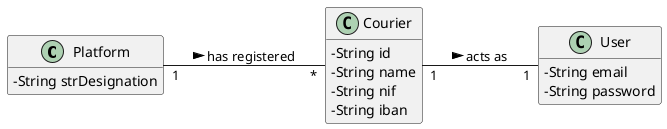 @startuml
skinparam classAttributeIconSize 0
hide methods
left to right direction

class Platform {
  -String strDesignation
}

class Courier {
      -String id
      -String name
      -String nif
      -String iban
}


class User{
  -String email
  -String password
}


Platform "1" -- "*" Courier : has registered >
Courier "1" -- "1" User: acts as  >
@enduml

